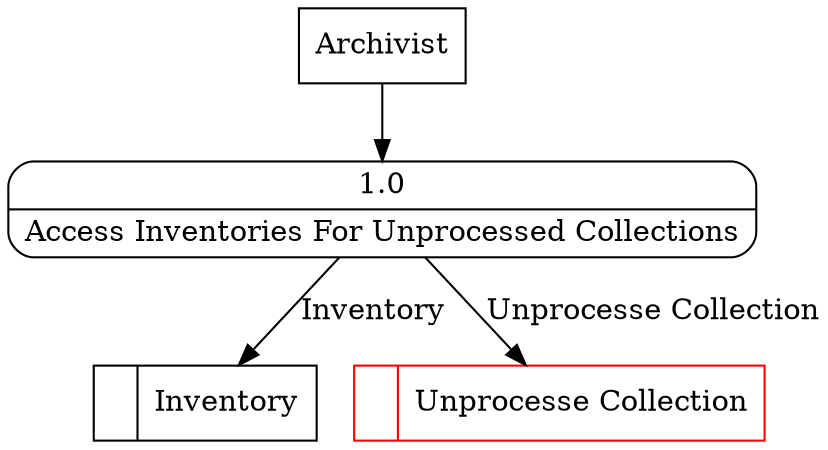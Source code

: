 digraph dfd2{ 
node[shape=record]
200 [label="<f0>  |<f1> Inventory " ];
201 [label="<f0>  |<f1> Unprocesse Collection " color=red];
202 [label="Archivist" shape=box];
203 [label="{<f0> 1.0|<f1> Access Inventories For Unprocessed Collections }" shape=Mrecord];
202 -> 203
203 -> 200 [label="Inventory"]
203 -> 201 [label="Unprocesse Collection"]
}